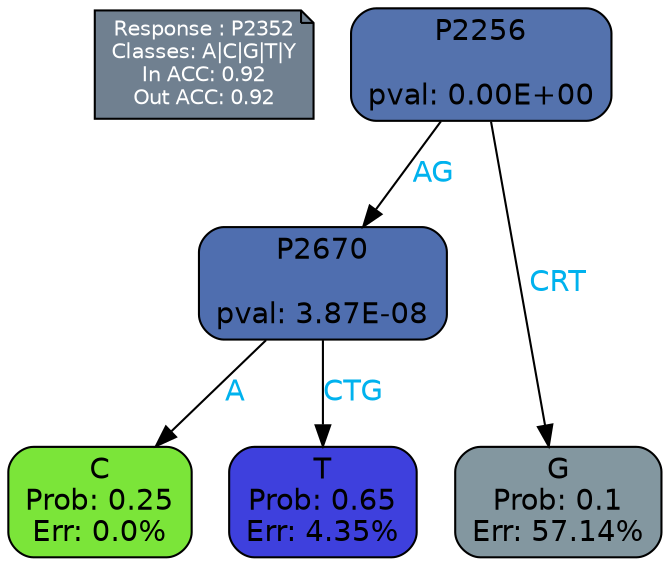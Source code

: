 digraph Tree {
node [shape=box, style="filled, rounded", color="black", fontname=helvetica] ;
graph [ranksep=equally, splines=polylines, bgcolor=transparent, dpi=600] ;
edge [fontname=helvetica] ;
LEGEND [label="Response : P2352
Classes: A|C|G|T|Y
In ACC: 0.92
Out ACC: 0.92
",shape=note,align=left,style=filled,fillcolor="slategray",fontcolor="white",fontsize=10];1 [label="P2256

pval: 0.00E+00", fillcolor="#5472ad"] ;
2 [label="P2670

pval: 3.87E-08", fillcolor="#4f6eaf"] ;
3 [label="C
Prob: 0.25
Err: 0.0%", fillcolor="#7be539"] ;
4 [label="T
Prob: 0.65
Err: 4.35%", fillcolor="#3e40dd"] ;
5 [label="G
Prob: 0.1
Err: 57.14%", fillcolor="#8397a0"] ;
1 -> 2 [label="AG",fontcolor=deepskyblue2] ;
1 -> 5 [label="CRT",fontcolor=deepskyblue2] ;
2 -> 3 [label="A",fontcolor=deepskyblue2] ;
2 -> 4 [label="CTG",fontcolor=deepskyblue2] ;
{rank = same; 3;4;5;}{rank = same; LEGEND;1;}}